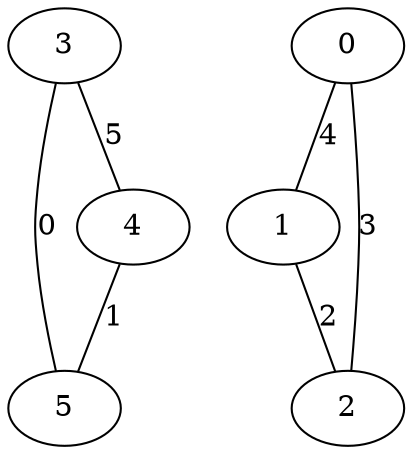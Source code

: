 graph example {
 3 -- 5 [label=0]
 4 -- 5 [label=1]
 1 -- 2 [label=2]
 0 -- 2 [label=3]
 0 -- 1 [label=4]
 3 -- 4 [label=5]
}